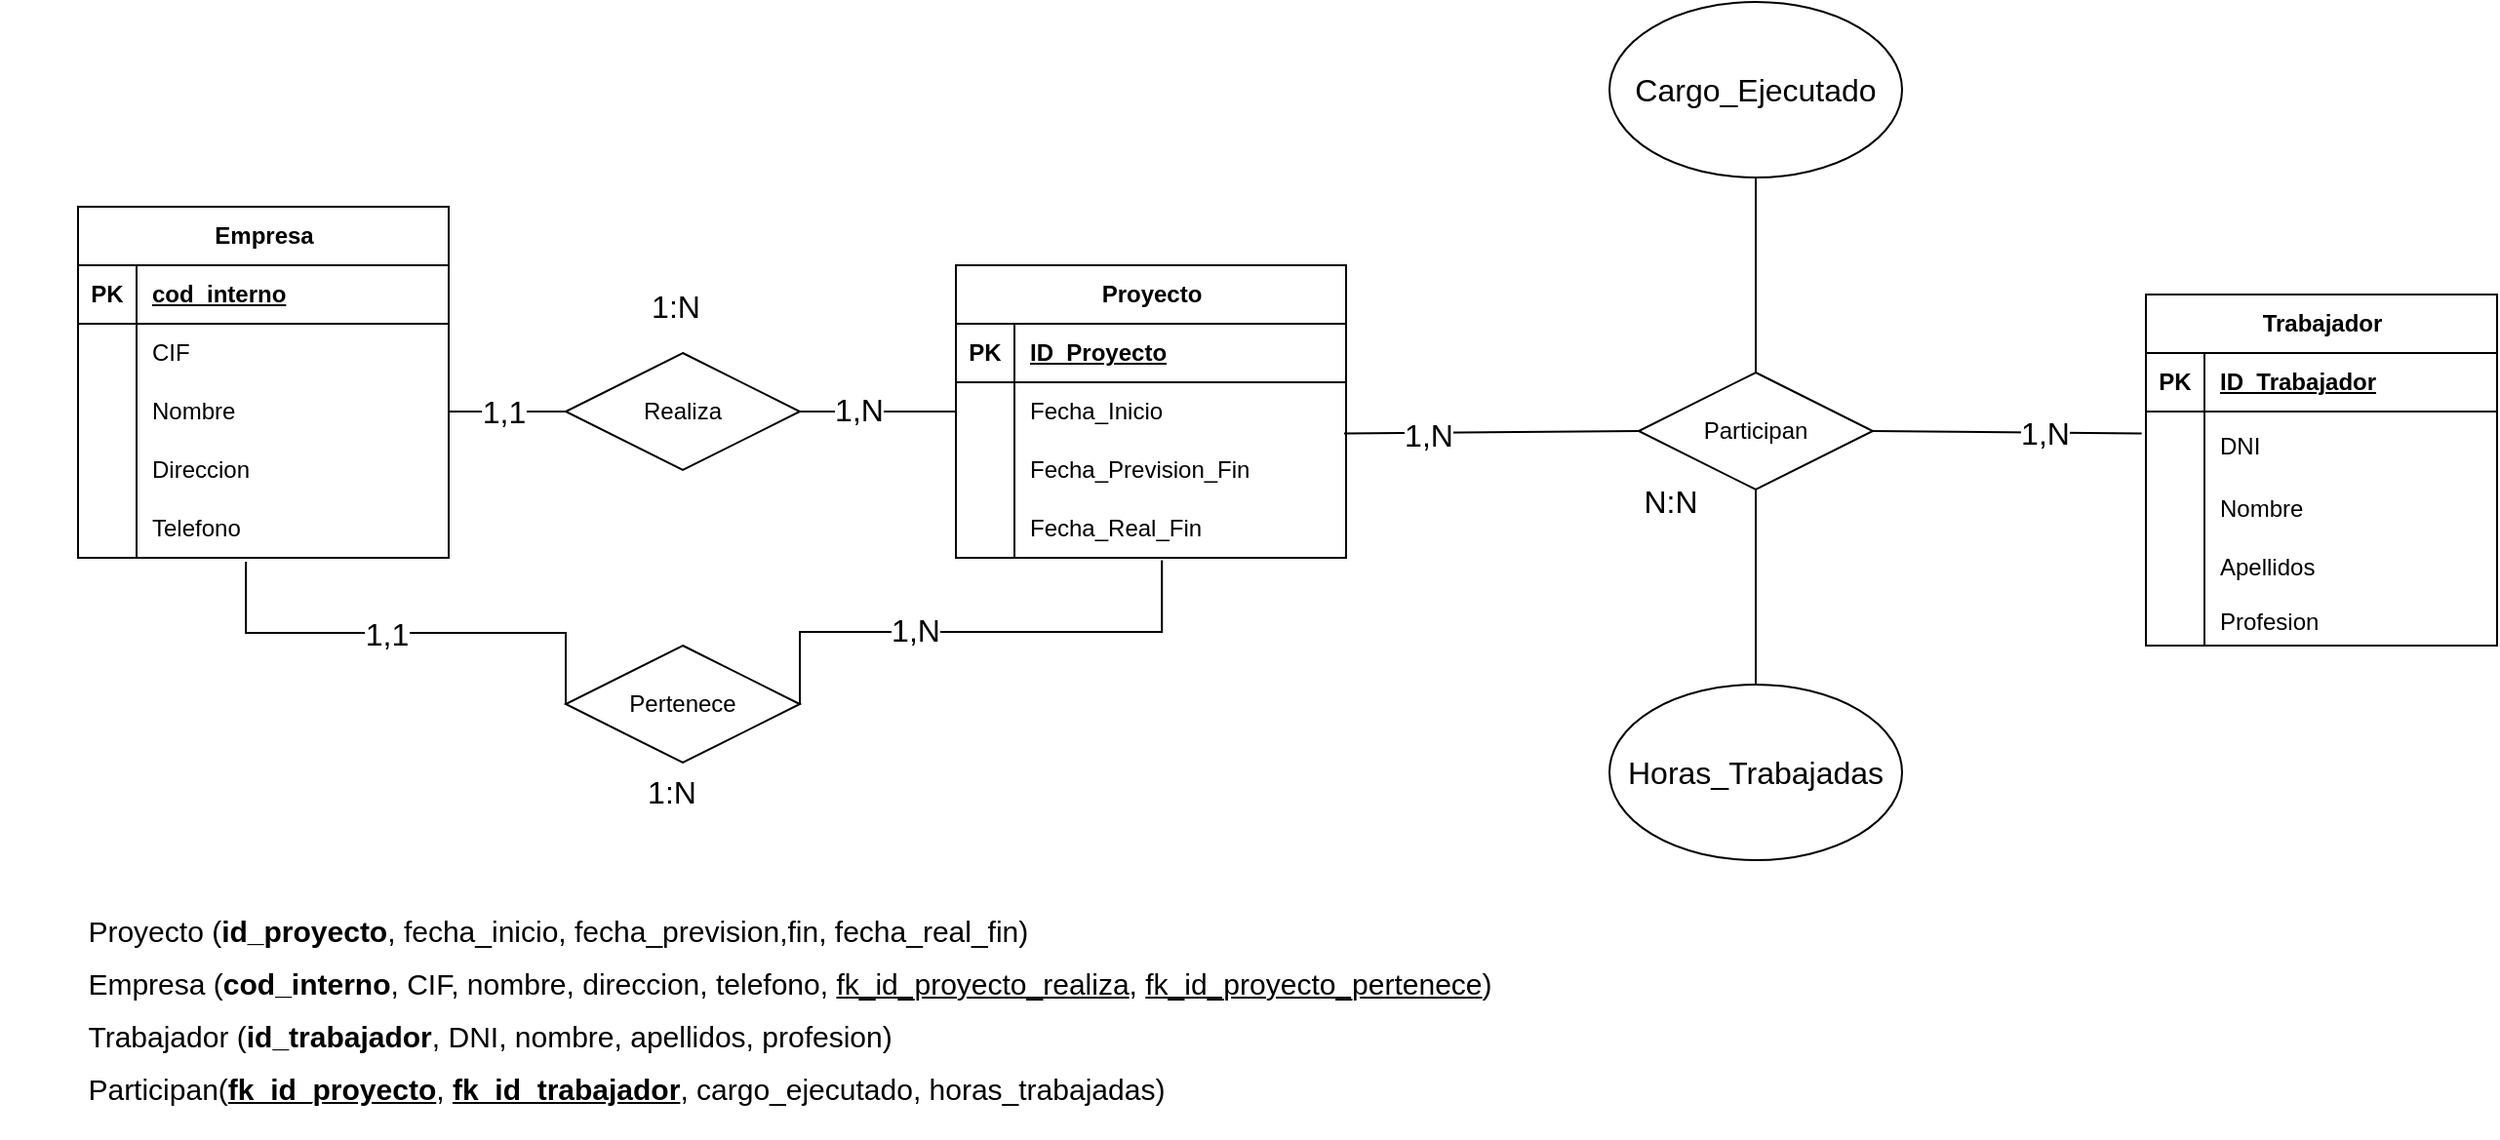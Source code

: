<mxfile version="22.0.6" type="github">
  <diagram name="Página-1" id="13v4fCWohL8SC2KIA6CF">
    <mxGraphModel dx="1122" dy="464" grid="1" gridSize="10" guides="1" tooltips="1" connect="1" arrows="1" fold="1" page="1" pageScale="1" pageWidth="827" pageHeight="1169" math="0" shadow="0">
      <root>
        <mxCell id="0" />
        <mxCell id="1" parent="0" />
        <mxCell id="69K1EX6qiohiRRakkHYn-1" value="Empresa" style="shape=table;startSize=30;container=1;collapsible=1;childLayout=tableLayout;fixedRows=1;rowLines=0;fontStyle=1;align=center;resizeLast=1;html=1;" parent="1" vertex="1">
          <mxGeometry x="160" y="165" width="190" height="180" as="geometry" />
        </mxCell>
        <mxCell id="69K1EX6qiohiRRakkHYn-2" value="" style="shape=tableRow;horizontal=0;startSize=0;swimlaneHead=0;swimlaneBody=0;fillColor=none;collapsible=0;dropTarget=0;points=[[0,0.5],[1,0.5]];portConstraint=eastwest;top=0;left=0;right=0;bottom=1;" parent="69K1EX6qiohiRRakkHYn-1" vertex="1">
          <mxGeometry y="30" width="190" height="30" as="geometry" />
        </mxCell>
        <mxCell id="69K1EX6qiohiRRakkHYn-3" value="PK" style="shape=partialRectangle;connectable=0;fillColor=none;top=0;left=0;bottom=0;right=0;fontStyle=1;overflow=hidden;whiteSpace=wrap;html=1;" parent="69K1EX6qiohiRRakkHYn-2" vertex="1">
          <mxGeometry width="30" height="30" as="geometry">
            <mxRectangle width="30" height="30" as="alternateBounds" />
          </mxGeometry>
        </mxCell>
        <mxCell id="69K1EX6qiohiRRakkHYn-4" value="cod_interno" style="shape=partialRectangle;connectable=0;fillColor=none;top=0;left=0;bottom=0;right=0;align=left;spacingLeft=6;fontStyle=5;overflow=hidden;whiteSpace=wrap;html=1;" parent="69K1EX6qiohiRRakkHYn-2" vertex="1">
          <mxGeometry x="30" width="160" height="30" as="geometry">
            <mxRectangle width="160" height="30" as="alternateBounds" />
          </mxGeometry>
        </mxCell>
        <mxCell id="69K1EX6qiohiRRakkHYn-5" value="" style="shape=tableRow;horizontal=0;startSize=0;swimlaneHead=0;swimlaneBody=0;fillColor=none;collapsible=0;dropTarget=0;points=[[0,0.5],[1,0.5]];portConstraint=eastwest;top=0;left=0;right=0;bottom=0;" parent="69K1EX6qiohiRRakkHYn-1" vertex="1">
          <mxGeometry y="60" width="190" height="30" as="geometry" />
        </mxCell>
        <mxCell id="69K1EX6qiohiRRakkHYn-6" value="" style="shape=partialRectangle;connectable=0;fillColor=none;top=0;left=0;bottom=0;right=0;editable=1;overflow=hidden;whiteSpace=wrap;html=1;" parent="69K1EX6qiohiRRakkHYn-5" vertex="1">
          <mxGeometry width="30" height="30" as="geometry">
            <mxRectangle width="30" height="30" as="alternateBounds" />
          </mxGeometry>
        </mxCell>
        <mxCell id="69K1EX6qiohiRRakkHYn-7" value="CIF" style="shape=partialRectangle;connectable=0;fillColor=none;top=0;left=0;bottom=0;right=0;align=left;spacingLeft=6;overflow=hidden;whiteSpace=wrap;html=1;" parent="69K1EX6qiohiRRakkHYn-5" vertex="1">
          <mxGeometry x="30" width="160" height="30" as="geometry">
            <mxRectangle width="160" height="30" as="alternateBounds" />
          </mxGeometry>
        </mxCell>
        <mxCell id="69K1EX6qiohiRRakkHYn-8" value="" style="shape=tableRow;horizontal=0;startSize=0;swimlaneHead=0;swimlaneBody=0;fillColor=none;collapsible=0;dropTarget=0;points=[[0,0.5],[1,0.5]];portConstraint=eastwest;top=0;left=0;right=0;bottom=0;" parent="69K1EX6qiohiRRakkHYn-1" vertex="1">
          <mxGeometry y="90" width="190" height="30" as="geometry" />
        </mxCell>
        <mxCell id="69K1EX6qiohiRRakkHYn-9" value="" style="shape=partialRectangle;connectable=0;fillColor=none;top=0;left=0;bottom=0;right=0;editable=1;overflow=hidden;whiteSpace=wrap;html=1;" parent="69K1EX6qiohiRRakkHYn-8" vertex="1">
          <mxGeometry width="30" height="30" as="geometry">
            <mxRectangle width="30" height="30" as="alternateBounds" />
          </mxGeometry>
        </mxCell>
        <mxCell id="69K1EX6qiohiRRakkHYn-10" value="Nombre" style="shape=partialRectangle;connectable=0;fillColor=none;top=0;left=0;bottom=0;right=0;align=left;spacingLeft=6;overflow=hidden;whiteSpace=wrap;html=1;" parent="69K1EX6qiohiRRakkHYn-8" vertex="1">
          <mxGeometry x="30" width="160" height="30" as="geometry">
            <mxRectangle width="160" height="30" as="alternateBounds" />
          </mxGeometry>
        </mxCell>
        <mxCell id="69K1EX6qiohiRRakkHYn-11" value="" style="shape=tableRow;horizontal=0;startSize=0;swimlaneHead=0;swimlaneBody=0;fillColor=none;collapsible=0;dropTarget=0;points=[[0,0.5],[1,0.5]];portConstraint=eastwest;top=0;left=0;right=0;bottom=0;" parent="69K1EX6qiohiRRakkHYn-1" vertex="1">
          <mxGeometry y="120" width="190" height="30" as="geometry" />
        </mxCell>
        <mxCell id="69K1EX6qiohiRRakkHYn-12" value="" style="shape=partialRectangle;connectable=0;fillColor=none;top=0;left=0;bottom=0;right=0;editable=1;overflow=hidden;whiteSpace=wrap;html=1;" parent="69K1EX6qiohiRRakkHYn-11" vertex="1">
          <mxGeometry width="30" height="30" as="geometry">
            <mxRectangle width="30" height="30" as="alternateBounds" />
          </mxGeometry>
        </mxCell>
        <mxCell id="69K1EX6qiohiRRakkHYn-13" value="Direccion" style="shape=partialRectangle;connectable=0;fillColor=none;top=0;left=0;bottom=0;right=0;align=left;spacingLeft=6;overflow=hidden;whiteSpace=wrap;html=1;" parent="69K1EX6qiohiRRakkHYn-11" vertex="1">
          <mxGeometry x="30" width="160" height="30" as="geometry">
            <mxRectangle width="160" height="30" as="alternateBounds" />
          </mxGeometry>
        </mxCell>
        <mxCell id="69K1EX6qiohiRRakkHYn-20" value="" style="shape=tableRow;horizontal=0;startSize=0;swimlaneHead=0;swimlaneBody=0;fillColor=none;collapsible=0;dropTarget=0;points=[[0,0.5],[1,0.5]];portConstraint=eastwest;top=0;left=0;right=0;bottom=0;" parent="69K1EX6qiohiRRakkHYn-1" vertex="1">
          <mxGeometry y="150" width="190" height="30" as="geometry" />
        </mxCell>
        <mxCell id="69K1EX6qiohiRRakkHYn-21" value="" style="shape=partialRectangle;connectable=0;fillColor=none;top=0;left=0;bottom=0;right=0;editable=1;overflow=hidden;whiteSpace=wrap;html=1;" parent="69K1EX6qiohiRRakkHYn-20" vertex="1">
          <mxGeometry width="30" height="30" as="geometry">
            <mxRectangle width="30" height="30" as="alternateBounds" />
          </mxGeometry>
        </mxCell>
        <mxCell id="69K1EX6qiohiRRakkHYn-22" value="Telefono" style="shape=partialRectangle;connectable=0;fillColor=none;top=0;left=0;bottom=0;right=0;align=left;spacingLeft=6;overflow=hidden;whiteSpace=wrap;html=1;" parent="69K1EX6qiohiRRakkHYn-20" vertex="1">
          <mxGeometry x="30" width="160" height="30" as="geometry">
            <mxRectangle width="160" height="30" as="alternateBounds" />
          </mxGeometry>
        </mxCell>
        <mxCell id="69K1EX6qiohiRRakkHYn-23" value="Proyecto" style="shape=table;startSize=30;container=1;collapsible=1;childLayout=tableLayout;fixedRows=1;rowLines=0;fontStyle=1;align=center;resizeLast=1;html=1;" parent="1" vertex="1">
          <mxGeometry x="610" y="195" width="200" height="150" as="geometry" />
        </mxCell>
        <mxCell id="69K1EX6qiohiRRakkHYn-24" value="" style="shape=tableRow;horizontal=0;startSize=0;swimlaneHead=0;swimlaneBody=0;fillColor=none;collapsible=0;dropTarget=0;points=[[0,0.5],[1,0.5]];portConstraint=eastwest;top=0;left=0;right=0;bottom=1;" parent="69K1EX6qiohiRRakkHYn-23" vertex="1">
          <mxGeometry y="30" width="200" height="30" as="geometry" />
        </mxCell>
        <mxCell id="69K1EX6qiohiRRakkHYn-25" value="PK" style="shape=partialRectangle;connectable=0;fillColor=none;top=0;left=0;bottom=0;right=0;fontStyle=1;overflow=hidden;whiteSpace=wrap;html=1;" parent="69K1EX6qiohiRRakkHYn-24" vertex="1">
          <mxGeometry width="30" height="30" as="geometry">
            <mxRectangle width="30" height="30" as="alternateBounds" />
          </mxGeometry>
        </mxCell>
        <mxCell id="69K1EX6qiohiRRakkHYn-26" value="ID_Proyecto" style="shape=partialRectangle;connectable=0;fillColor=none;top=0;left=0;bottom=0;right=0;align=left;spacingLeft=6;fontStyle=5;overflow=hidden;whiteSpace=wrap;html=1;" parent="69K1EX6qiohiRRakkHYn-24" vertex="1">
          <mxGeometry x="30" width="170" height="30" as="geometry">
            <mxRectangle width="170" height="30" as="alternateBounds" />
          </mxGeometry>
        </mxCell>
        <mxCell id="69K1EX6qiohiRRakkHYn-27" value="" style="shape=tableRow;horizontal=0;startSize=0;swimlaneHead=0;swimlaneBody=0;fillColor=none;collapsible=0;dropTarget=0;points=[[0,0.5],[1,0.5]];portConstraint=eastwest;top=0;left=0;right=0;bottom=0;" parent="69K1EX6qiohiRRakkHYn-23" vertex="1">
          <mxGeometry y="60" width="200" height="30" as="geometry" />
        </mxCell>
        <mxCell id="69K1EX6qiohiRRakkHYn-28" value="" style="shape=partialRectangle;connectable=0;fillColor=none;top=0;left=0;bottom=0;right=0;editable=1;overflow=hidden;whiteSpace=wrap;html=1;" parent="69K1EX6qiohiRRakkHYn-27" vertex="1">
          <mxGeometry width="30" height="30" as="geometry">
            <mxRectangle width="30" height="30" as="alternateBounds" />
          </mxGeometry>
        </mxCell>
        <mxCell id="69K1EX6qiohiRRakkHYn-29" value="Fecha_Inicio" style="shape=partialRectangle;connectable=0;fillColor=none;top=0;left=0;bottom=0;right=0;align=left;spacingLeft=6;overflow=hidden;whiteSpace=wrap;html=1;" parent="69K1EX6qiohiRRakkHYn-27" vertex="1">
          <mxGeometry x="30" width="170" height="30" as="geometry">
            <mxRectangle width="170" height="30" as="alternateBounds" />
          </mxGeometry>
        </mxCell>
        <mxCell id="69K1EX6qiohiRRakkHYn-30" value="" style="shape=tableRow;horizontal=0;startSize=0;swimlaneHead=0;swimlaneBody=0;fillColor=none;collapsible=0;dropTarget=0;points=[[0,0.5],[1,0.5]];portConstraint=eastwest;top=0;left=0;right=0;bottom=0;" parent="69K1EX6qiohiRRakkHYn-23" vertex="1">
          <mxGeometry y="90" width="200" height="30" as="geometry" />
        </mxCell>
        <mxCell id="69K1EX6qiohiRRakkHYn-31" value="" style="shape=partialRectangle;connectable=0;fillColor=none;top=0;left=0;bottom=0;right=0;editable=1;overflow=hidden;whiteSpace=wrap;html=1;" parent="69K1EX6qiohiRRakkHYn-30" vertex="1">
          <mxGeometry width="30" height="30" as="geometry">
            <mxRectangle width="30" height="30" as="alternateBounds" />
          </mxGeometry>
        </mxCell>
        <mxCell id="69K1EX6qiohiRRakkHYn-32" value="Fecha_Prevision_Fin" style="shape=partialRectangle;connectable=0;fillColor=none;top=0;left=0;bottom=0;right=0;align=left;spacingLeft=6;overflow=hidden;whiteSpace=wrap;html=1;" parent="69K1EX6qiohiRRakkHYn-30" vertex="1">
          <mxGeometry x="30" width="170" height="30" as="geometry">
            <mxRectangle width="170" height="30" as="alternateBounds" />
          </mxGeometry>
        </mxCell>
        <mxCell id="69K1EX6qiohiRRakkHYn-33" value="" style="shape=tableRow;horizontal=0;startSize=0;swimlaneHead=0;swimlaneBody=0;fillColor=none;collapsible=0;dropTarget=0;points=[[0,0.5],[1,0.5]];portConstraint=eastwest;top=0;left=0;right=0;bottom=0;" parent="69K1EX6qiohiRRakkHYn-23" vertex="1">
          <mxGeometry y="120" width="200" height="30" as="geometry" />
        </mxCell>
        <mxCell id="69K1EX6qiohiRRakkHYn-34" value="" style="shape=partialRectangle;connectable=0;fillColor=none;top=0;left=0;bottom=0;right=0;editable=1;overflow=hidden;whiteSpace=wrap;html=1;" parent="69K1EX6qiohiRRakkHYn-33" vertex="1">
          <mxGeometry width="30" height="30" as="geometry">
            <mxRectangle width="30" height="30" as="alternateBounds" />
          </mxGeometry>
        </mxCell>
        <mxCell id="69K1EX6qiohiRRakkHYn-35" value="Fecha_Real_Fin" style="shape=partialRectangle;connectable=0;fillColor=none;top=0;left=0;bottom=0;right=0;align=left;spacingLeft=6;overflow=hidden;whiteSpace=wrap;html=1;" parent="69K1EX6qiohiRRakkHYn-33" vertex="1">
          <mxGeometry x="30" width="170" height="30" as="geometry">
            <mxRectangle width="170" height="30" as="alternateBounds" />
          </mxGeometry>
        </mxCell>
        <mxCell id="69K1EX6qiohiRRakkHYn-36" value="Trabajador" style="shape=table;startSize=30;container=1;collapsible=1;childLayout=tableLayout;fixedRows=1;rowLines=0;fontStyle=1;align=center;resizeLast=1;html=1;" parent="1" vertex="1">
          <mxGeometry x="1220" y="210" width="180" height="180" as="geometry" />
        </mxCell>
        <mxCell id="69K1EX6qiohiRRakkHYn-37" value="" style="shape=tableRow;horizontal=0;startSize=0;swimlaneHead=0;swimlaneBody=0;fillColor=none;collapsible=0;dropTarget=0;points=[[0,0.5],[1,0.5]];portConstraint=eastwest;top=0;left=0;right=0;bottom=1;" parent="69K1EX6qiohiRRakkHYn-36" vertex="1">
          <mxGeometry y="30" width="180" height="30" as="geometry" />
        </mxCell>
        <mxCell id="69K1EX6qiohiRRakkHYn-38" value="PK" style="shape=partialRectangle;connectable=0;fillColor=none;top=0;left=0;bottom=0;right=0;fontStyle=1;overflow=hidden;whiteSpace=wrap;html=1;" parent="69K1EX6qiohiRRakkHYn-37" vertex="1">
          <mxGeometry width="30" height="30" as="geometry">
            <mxRectangle width="30" height="30" as="alternateBounds" />
          </mxGeometry>
        </mxCell>
        <mxCell id="69K1EX6qiohiRRakkHYn-39" value="ID_Trabajador" style="shape=partialRectangle;connectable=0;fillColor=none;top=0;left=0;bottom=0;right=0;align=left;spacingLeft=6;fontStyle=5;overflow=hidden;whiteSpace=wrap;html=1;" parent="69K1EX6qiohiRRakkHYn-37" vertex="1">
          <mxGeometry x="30" width="150" height="30" as="geometry">
            <mxRectangle width="150" height="30" as="alternateBounds" />
          </mxGeometry>
        </mxCell>
        <mxCell id="69K1EX6qiohiRRakkHYn-40" value="" style="shape=tableRow;horizontal=0;startSize=0;swimlaneHead=0;swimlaneBody=0;fillColor=none;collapsible=0;dropTarget=0;points=[[0,0.5],[1,0.5]];portConstraint=eastwest;top=0;left=0;right=0;bottom=0;" parent="69K1EX6qiohiRRakkHYn-36" vertex="1">
          <mxGeometry y="60" width="180" height="35" as="geometry" />
        </mxCell>
        <mxCell id="69K1EX6qiohiRRakkHYn-41" value="" style="shape=partialRectangle;connectable=0;fillColor=none;top=0;left=0;bottom=0;right=0;editable=1;overflow=hidden;whiteSpace=wrap;html=1;" parent="69K1EX6qiohiRRakkHYn-40" vertex="1">
          <mxGeometry width="30" height="35" as="geometry">
            <mxRectangle width="30" height="35" as="alternateBounds" />
          </mxGeometry>
        </mxCell>
        <mxCell id="69K1EX6qiohiRRakkHYn-42" value="DNI" style="shape=partialRectangle;connectable=0;fillColor=none;top=0;left=0;bottom=0;right=0;align=left;spacingLeft=6;overflow=hidden;whiteSpace=wrap;html=1;" parent="69K1EX6qiohiRRakkHYn-40" vertex="1">
          <mxGeometry x="30" width="150" height="35" as="geometry">
            <mxRectangle width="150" height="35" as="alternateBounds" />
          </mxGeometry>
        </mxCell>
        <mxCell id="69K1EX6qiohiRRakkHYn-43" value="" style="shape=tableRow;horizontal=0;startSize=0;swimlaneHead=0;swimlaneBody=0;fillColor=none;collapsible=0;dropTarget=0;points=[[0,0.5],[1,0.5]];portConstraint=eastwest;top=0;left=0;right=0;bottom=0;" parent="69K1EX6qiohiRRakkHYn-36" vertex="1">
          <mxGeometry y="95" width="180" height="30" as="geometry" />
        </mxCell>
        <mxCell id="69K1EX6qiohiRRakkHYn-44" value="" style="shape=partialRectangle;connectable=0;fillColor=none;top=0;left=0;bottom=0;right=0;editable=1;overflow=hidden;whiteSpace=wrap;html=1;" parent="69K1EX6qiohiRRakkHYn-43" vertex="1">
          <mxGeometry width="30" height="30" as="geometry">
            <mxRectangle width="30" height="30" as="alternateBounds" />
          </mxGeometry>
        </mxCell>
        <mxCell id="69K1EX6qiohiRRakkHYn-45" value="Nombre" style="shape=partialRectangle;connectable=0;fillColor=none;top=0;left=0;bottom=0;right=0;align=left;spacingLeft=6;overflow=hidden;whiteSpace=wrap;html=1;" parent="69K1EX6qiohiRRakkHYn-43" vertex="1">
          <mxGeometry x="30" width="150" height="30" as="geometry">
            <mxRectangle width="150" height="30" as="alternateBounds" />
          </mxGeometry>
        </mxCell>
        <mxCell id="69K1EX6qiohiRRakkHYn-46" value="" style="shape=tableRow;horizontal=0;startSize=0;swimlaneHead=0;swimlaneBody=0;fillColor=none;collapsible=0;dropTarget=0;points=[[0,0.5],[1,0.5]];portConstraint=eastwest;top=0;left=0;right=0;bottom=0;" parent="69K1EX6qiohiRRakkHYn-36" vertex="1">
          <mxGeometry y="125" width="180" height="30" as="geometry" />
        </mxCell>
        <mxCell id="69K1EX6qiohiRRakkHYn-47" value="" style="shape=partialRectangle;connectable=0;fillColor=none;top=0;left=0;bottom=0;right=0;editable=1;overflow=hidden;whiteSpace=wrap;html=1;" parent="69K1EX6qiohiRRakkHYn-46" vertex="1">
          <mxGeometry width="30" height="30" as="geometry">
            <mxRectangle width="30" height="30" as="alternateBounds" />
          </mxGeometry>
        </mxCell>
        <mxCell id="69K1EX6qiohiRRakkHYn-48" value="Apellidos" style="shape=partialRectangle;connectable=0;fillColor=none;top=0;left=0;bottom=0;right=0;align=left;spacingLeft=6;overflow=hidden;whiteSpace=wrap;html=1;" parent="69K1EX6qiohiRRakkHYn-46" vertex="1">
          <mxGeometry x="30" width="150" height="30" as="geometry">
            <mxRectangle width="150" height="30" as="alternateBounds" />
          </mxGeometry>
        </mxCell>
        <mxCell id="saG8pmn8LwvlvTFU3H6i-4" value="" style="shape=tableRow;horizontal=0;startSize=0;swimlaneHead=0;swimlaneBody=0;fillColor=none;collapsible=0;dropTarget=0;points=[[0,0.5],[1,0.5]];portConstraint=eastwest;top=0;left=0;right=0;bottom=0;" parent="69K1EX6qiohiRRakkHYn-36" vertex="1">
          <mxGeometry y="155" width="180" height="25" as="geometry" />
        </mxCell>
        <mxCell id="saG8pmn8LwvlvTFU3H6i-5" value="" style="shape=partialRectangle;connectable=0;fillColor=none;top=0;left=0;bottom=0;right=0;editable=1;overflow=hidden;whiteSpace=wrap;html=1;" parent="saG8pmn8LwvlvTFU3H6i-4" vertex="1">
          <mxGeometry width="30" height="25" as="geometry">
            <mxRectangle width="30" height="25" as="alternateBounds" />
          </mxGeometry>
        </mxCell>
        <mxCell id="saG8pmn8LwvlvTFU3H6i-6" value="Profesion" style="shape=partialRectangle;connectable=0;fillColor=none;top=0;left=0;bottom=0;right=0;align=left;spacingLeft=6;overflow=hidden;whiteSpace=wrap;html=1;" parent="saG8pmn8LwvlvTFU3H6i-4" vertex="1">
          <mxGeometry x="30" width="150" height="25" as="geometry">
            <mxRectangle width="150" height="25" as="alternateBounds" />
          </mxGeometry>
        </mxCell>
        <mxCell id="69K1EX6qiohiRRakkHYn-62" value="Realiza" style="shape=rhombus;perimeter=rhombusPerimeter;whiteSpace=wrap;html=1;align=center;" parent="1" vertex="1">
          <mxGeometry x="410" y="240" width="120" height="60" as="geometry" />
        </mxCell>
        <mxCell id="69K1EX6qiohiRRakkHYn-66" value="" style="endArrow=none;html=1;rounded=0;exitX=1;exitY=0.5;exitDx=0;exitDy=0;entryX=0;entryY=0.5;entryDx=0;entryDy=0;" parent="1" source="69K1EX6qiohiRRakkHYn-62" target="69K1EX6qiohiRRakkHYn-27" edge="1">
          <mxGeometry relative="1" as="geometry">
            <mxPoint x="550" y="270" as="sourcePoint" />
            <mxPoint x="584" y="269.5" as="targetPoint" />
          </mxGeometry>
        </mxCell>
        <mxCell id="SCtPWHHGZLRD6Wivfh8r-1" value="1,N" style="edgeLabel;html=1;align=center;verticalAlign=middle;resizable=0;points=[];fontSize=16;" parent="69K1EX6qiohiRRakkHYn-66" connectable="0" vertex="1">
          <mxGeometry x="-0.265" y="1" relative="1" as="geometry">
            <mxPoint as="offset" />
          </mxGeometry>
        </mxCell>
        <mxCell id="69K1EX6qiohiRRakkHYn-84" value="" style="endArrow=none;html=1;rounded=0;exitX=1;exitY=0.5;exitDx=0;exitDy=0;entryX=0;entryY=0.5;entryDx=0;entryDy=0;" parent="1" source="69K1EX6qiohiRRakkHYn-8" target="69K1EX6qiohiRRakkHYn-62" edge="1">
          <mxGeometry relative="1" as="geometry">
            <mxPoint x="330" y="269.5" as="sourcePoint" />
            <mxPoint x="410" y="269.5" as="targetPoint" />
          </mxGeometry>
        </mxCell>
        <mxCell id="SCtPWHHGZLRD6Wivfh8r-2" value="1,1" style="edgeLabel;html=1;align=center;verticalAlign=middle;resizable=0;points=[];fontSize=16;" parent="69K1EX6qiohiRRakkHYn-84" connectable="0" vertex="1">
          <mxGeometry x="-0.087" relative="1" as="geometry">
            <mxPoint as="offset" />
          </mxGeometry>
        </mxCell>
        <mxCell id="69K1EX6qiohiRRakkHYn-88" value="" style="shape=partialRectangle;connectable=0;fillColor=none;top=0;left=0;bottom=0;right=0;editable=1;overflow=hidden;whiteSpace=wrap;html=1;" parent="1" vertex="1">
          <mxGeometry x="1060" y="235" width="30" height="30" as="geometry">
            <mxRectangle width="30" height="30" as="alternateBounds" />
          </mxGeometry>
        </mxCell>
        <mxCell id="69K1EX6qiohiRRakkHYn-91" value="" style="endArrow=none;html=1;rounded=0;entryX=0;entryY=0.5;entryDx=0;entryDy=0;exitX=0.995;exitY=-0.127;exitDx=0;exitDy=0;exitPerimeter=0;" parent="1" source="69K1EX6qiohiRRakkHYn-30" target="69K1EX6qiohiRRakkHYn-100" edge="1">
          <mxGeometry relative="1" as="geometry">
            <mxPoint x="840" y="270" as="sourcePoint" />
            <mxPoint x="877" y="280" as="targetPoint" />
          </mxGeometry>
        </mxCell>
        <mxCell id="saG8pmn8LwvlvTFU3H6i-2" value="1,N" style="edgeLabel;html=1;align=center;verticalAlign=middle;resizable=0;points=[];fontSize=16;" parent="69K1EX6qiohiRRakkHYn-91" vertex="1" connectable="0">
          <mxGeometry x="-0.43" y="-1" relative="1" as="geometry">
            <mxPoint as="offset" />
          </mxGeometry>
        </mxCell>
        <mxCell id="69K1EX6qiohiRRakkHYn-95" value="" style="shape=partialRectangle;connectable=0;fillColor=none;top=0;left=0;bottom=0;right=0;editable=1;overflow=hidden;whiteSpace=wrap;html=1;" parent="1" vertex="1">
          <mxGeometry x="1280" y="370" width="30" height="30" as="geometry">
            <mxRectangle width="30" height="30" as="alternateBounds" />
          </mxGeometry>
        </mxCell>
        <mxCell id="69K1EX6qiohiRRakkHYn-96" value="" style="shape=partialRectangle;connectable=0;fillColor=none;top=0;left=0;bottom=0;right=0;editable=1;overflow=hidden;whiteSpace=wrap;html=1;" parent="1" vertex="1">
          <mxGeometry x="1280" y="400" width="30" height="30" as="geometry">
            <mxRectangle width="30" height="30" as="alternateBounds" />
          </mxGeometry>
        </mxCell>
        <mxCell id="69K1EX6qiohiRRakkHYn-100" value="Participan" style="shape=rhombus;perimeter=rhombusPerimeter;whiteSpace=wrap;html=1;align=center;" parent="1" vertex="1">
          <mxGeometry x="960" y="250" width="120" height="60" as="geometry" />
        </mxCell>
        <mxCell id="SCtPWHHGZLRD6Wivfh8r-6" value="Pertenece" style="shape=rhombus;perimeter=rhombusPerimeter;whiteSpace=wrap;html=1;align=center;" parent="1" vertex="1">
          <mxGeometry x="410" y="390" width="120" height="60" as="geometry" />
        </mxCell>
        <mxCell id="SCtPWHHGZLRD6Wivfh8r-7" value="" style="endArrow=none;html=1;rounded=0;exitX=1;exitY=0.5;exitDx=0;exitDy=0;entryX=0.528;entryY=1.04;entryDx=0;entryDy=0;entryPerimeter=0;edgeStyle=elbowEdgeStyle;elbow=vertical;" parent="1" source="SCtPWHHGZLRD6Wivfh8r-6" target="69K1EX6qiohiRRakkHYn-33" edge="1">
          <mxGeometry relative="1" as="geometry">
            <mxPoint x="550" y="420" as="sourcePoint" />
            <mxPoint x="610" y="420" as="targetPoint" />
          </mxGeometry>
        </mxCell>
        <mxCell id="SCtPWHHGZLRD6Wivfh8r-8" value="1,N" style="edgeLabel;html=1;align=center;verticalAlign=middle;resizable=0;points=[];fontSize=16;" parent="SCtPWHHGZLRD6Wivfh8r-7" connectable="0" vertex="1">
          <mxGeometry x="-0.265" y="1" relative="1" as="geometry">
            <mxPoint as="offset" />
          </mxGeometry>
        </mxCell>
        <mxCell id="SCtPWHHGZLRD6Wivfh8r-9" value="" style="endArrow=none;html=1;rounded=0;exitX=0.453;exitY=1.067;exitDx=0;exitDy=0;entryX=0;entryY=0.5;entryDx=0;entryDy=0;exitPerimeter=0;edgeStyle=elbowEdgeStyle;elbow=vertical;" parent="1" source="69K1EX6qiohiRRakkHYn-20" target="SCtPWHHGZLRD6Wivfh8r-6" edge="1">
          <mxGeometry relative="1" as="geometry">
            <mxPoint x="350" y="420" as="sourcePoint" />
            <mxPoint x="410" y="419.5" as="targetPoint" />
          </mxGeometry>
        </mxCell>
        <mxCell id="SCtPWHHGZLRD6Wivfh8r-10" value="1,1" style="edgeLabel;html=1;align=center;verticalAlign=middle;resizable=0;points=[];fontSize=16;" parent="SCtPWHHGZLRD6Wivfh8r-9" connectable="0" vertex="1">
          <mxGeometry x="-0.087" relative="1" as="geometry">
            <mxPoint as="offset" />
          </mxGeometry>
        </mxCell>
        <mxCell id="saG8pmn8LwvlvTFU3H6i-3" value="" style="endArrow=none;html=1;rounded=0;exitX=-0.012;exitY=1.373;exitDx=0;exitDy=0;entryX=1;entryY=0.5;entryDx=0;entryDy=0;exitPerimeter=0;fontStyle=1" parent="1" source="69K1EX6qiohiRRakkHYn-37" target="69K1EX6qiohiRRakkHYn-100" edge="1">
          <mxGeometry relative="1" as="geometry">
            <mxPoint x="1020.5" y="340.91" as="sourcePoint" />
            <mxPoint x="1020" y="292.41" as="targetPoint" />
          </mxGeometry>
        </mxCell>
        <mxCell id="saG8pmn8LwvlvTFU3H6i-8" value="1,N" style="edgeLabel;html=1;align=center;verticalAlign=middle;resizable=0;points=[];fontSize=16;" parent="saG8pmn8LwvlvTFU3H6i-3" vertex="1" connectable="0">
          <mxGeometry x="-0.278" y="1" relative="1" as="geometry">
            <mxPoint y="-1" as="offset" />
          </mxGeometry>
        </mxCell>
        <mxCell id="saG8pmn8LwvlvTFU3H6i-12" value="Horas_Trabajadas" style="ellipse;whiteSpace=wrap;html=1;align=center;fontSize=16;" parent="1" vertex="1">
          <mxGeometry x="945" y="410" width="150" height="90" as="geometry" />
        </mxCell>
        <mxCell id="saG8pmn8LwvlvTFU3H6i-22" value="" style="endArrow=none;html=1;rounded=0;exitX=0.5;exitY=0;exitDx=0;exitDy=0;entryX=0.5;entryY=1;entryDx=0;entryDy=0;fontStyle=1" parent="1" source="saG8pmn8LwvlvTFU3H6i-12" target="69K1EX6qiohiRRakkHYn-100" edge="1">
          <mxGeometry relative="1" as="geometry">
            <mxPoint x="1228" y="291" as="sourcePoint" />
            <mxPoint x="1090" y="290" as="targetPoint" />
          </mxGeometry>
        </mxCell>
        <mxCell id="saG8pmn8LwvlvTFU3H6i-25" value="Cargo_Ejecutado" style="ellipse;whiteSpace=wrap;html=1;align=center;fontSize=16;" parent="1" vertex="1">
          <mxGeometry x="945" y="60" width="150" height="90" as="geometry" />
        </mxCell>
        <mxCell id="saG8pmn8LwvlvTFU3H6i-26" value="" style="endArrow=none;html=1;rounded=0;exitX=0.5;exitY=1;exitDx=0;exitDy=0;entryX=0.5;entryY=0;entryDx=0;entryDy=0;fontStyle=1" parent="1" source="saG8pmn8LwvlvTFU3H6i-25" target="69K1EX6qiohiRRakkHYn-100" edge="1">
          <mxGeometry relative="1" as="geometry">
            <mxPoint x="1243" y="-84" as="sourcePoint" />
            <mxPoint x="1050.0" y="165" as="targetPoint" />
          </mxGeometry>
        </mxCell>
        <mxCell id="MxPKR0M9Y7q64WSvbPEE-1" value="&lt;p style=&quot;line-height: 190%; font-size: 15px;&quot;&gt;&lt;/p&gt;&lt;div style=&quot;text-align: justify; line-height: 180%; font-size: 15px;&quot;&gt;&lt;div style=&quot;border-color: var(--border-color); line-height: 27px;&quot;&gt;Proyecto (&lt;b style=&quot;border-color: var(--border-color);&quot;&gt;id_proyecto&lt;/b&gt;, fecha_inicio, fecha_prevision,fin, fecha_real_fin)&lt;/div&gt;&lt;div&gt;&lt;span style=&quot;background-color: initial;&quot;&gt;Empresa (&lt;/span&gt;&lt;b style=&quot;background-color: initial;&quot;&gt;cod_interno&lt;/b&gt;&lt;span style=&quot;background-color: initial;&quot;&gt;, CIF, nombre, direccion, telefono, &lt;/span&gt;&lt;u style=&quot;background-color: initial;&quot;&gt;fk_id_proyecto_realiza&lt;/u&gt;&lt;span style=&quot;background-color: initial;&quot;&gt;, &lt;/span&gt;&lt;u style=&quot;background-color: initial;&quot;&gt;fk_id_proyecto_pertenece&lt;/u&gt;&lt;span style=&quot;background-color: initial;&quot;&gt;)&lt;/span&gt;&lt;br&gt;&lt;/div&gt;&lt;/div&gt;&lt;div style=&quot;text-align: justify; line-height: 180%; font-size: 15px;&quot;&gt;&lt;span style=&quot;background-color: initial;&quot;&gt;Trabajador (&lt;/span&gt;&lt;b style=&quot;background-color: initial;&quot;&gt;id_trabajador&lt;/b&gt;&lt;span style=&quot;background-color: initial;&quot;&gt;, DNI, nombre, apellidos, profesion)&lt;/span&gt;&lt;br&gt;&lt;/div&gt;&lt;div style=&quot;text-align: justify; line-height: 180%; font-size: 15px;&quot;&gt;&lt;span style=&quot;background-color: initial;&quot;&gt;&lt;font style=&quot;font-size: 15px;&quot;&gt;Participan(&lt;u&gt;&lt;b&gt;fk_id_proyecto&lt;/b&gt;&lt;/u&gt;, &lt;u&gt;&lt;b&gt;fk_id_trabajador&lt;/b&gt;&lt;/u&gt;, cargo_ejecutado, horas_trabajadas)&lt;/font&gt;&lt;/span&gt;&lt;/div&gt;&lt;p&gt;&lt;/p&gt;" style="text;html=1;strokeColor=none;fillColor=none;align=center;verticalAlign=middle;whiteSpace=wrap;rounded=0;" parent="1" vertex="1">
          <mxGeometry x="120" y="520" width="810" height="110" as="geometry" />
        </mxCell>
        <mxCell id="MxPKR0M9Y7q64WSvbPEE-3" value="N:N" style="edgeLabel;html=1;align=center;verticalAlign=middle;resizable=0;points=[];fontSize=16;" parent="1" vertex="1" connectable="0">
          <mxGeometry x="960.004" y="320.002" as="geometry">
            <mxPoint x="16" y="-4" as="offset" />
          </mxGeometry>
        </mxCell>
        <mxCell id="MxPKR0M9Y7q64WSvbPEE-4" value="1:N" style="edgeLabel;html=1;align=center;verticalAlign=middle;resizable=0;points=[];fontSize=16;" parent="1" vertex="1" connectable="0">
          <mxGeometry x="430.004" y="460.002" as="geometry">
            <mxPoint x="34" y="5" as="offset" />
          </mxGeometry>
        </mxCell>
        <mxCell id="MxPKR0M9Y7q64WSvbPEE-5" value="1:N" style="edgeLabel;html=1;align=center;verticalAlign=middle;resizable=0;points=[];fontSize=16;" parent="1" vertex="1" connectable="0">
          <mxGeometry x="450.004" y="220.002" as="geometry">
            <mxPoint x="16" y="-4" as="offset" />
          </mxGeometry>
        </mxCell>
      </root>
    </mxGraphModel>
  </diagram>
</mxfile>

